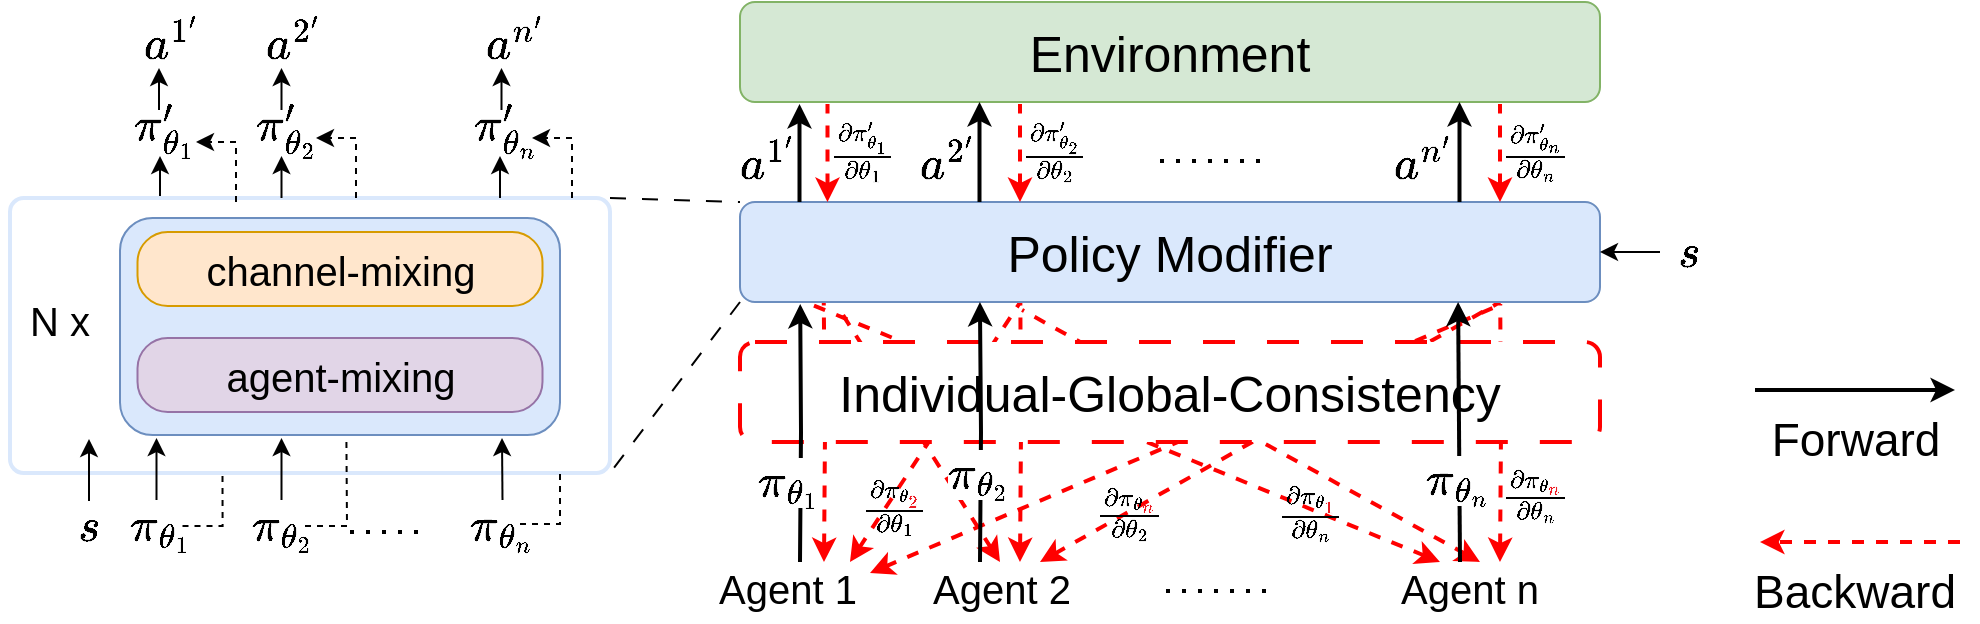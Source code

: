 <mxfile version="22.1.2" type="github">
  <diagram name="Page-1" id="nnHE7nX3uxUn4l1VIvUQ">
    <mxGraphModel dx="2214" dy="891" grid="1" gridSize="10" guides="1" tooltips="1" connect="1" arrows="1" fold="1" page="1" pageScale="1" pageWidth="850" pageHeight="1100" math="1" shadow="0">
      <root>
        <mxCell id="0" />
        <mxCell id="1" parent="0" />
        <mxCell id="qo67xkVb_f3bjXFK0P2n-1" style="edgeStyle=orthogonalEdgeStyle;rounded=0;orthogonalLoop=1;jettySize=auto;html=1;exitX=0.25;exitY=0;exitDx=0;exitDy=0;entryX=0.5;entryY=1;entryDx=0;entryDy=0;" edge="1" parent="1">
          <mxGeometry relative="1" as="geometry">
            <mxPoint x="-192" y="498" as="sourcePoint" />
            <mxPoint x="-190" y="477" as="targetPoint" />
          </mxGeometry>
        </mxCell>
        <mxCell id="qo67xkVb_f3bjXFK0P2n-2" value="" style="rounded=1;whiteSpace=wrap;html=1;arcSize=5;strokeColor=#DAE8FC;strokeWidth=2;" vertex="1" parent="1">
          <mxGeometry x="-265" y="498" width="300" height="137.5" as="geometry" />
        </mxCell>
        <mxCell id="qo67xkVb_f3bjXFK0P2n-3" style="edgeStyle=orthogonalEdgeStyle;rounded=0;orthogonalLoop=1;jettySize=auto;html=1;exitX=0.75;exitY=0;exitDx=0;exitDy=0;entryX=0.116;entryY=1;entryDx=0;entryDy=0;entryPerimeter=0;dashed=1;startArrow=classic;startFill=1;endArrow=none;endFill=0;strokeWidth=2;strokeColor=#FF0000;" edge="1" parent="1">
          <mxGeometry relative="1" as="geometry">
            <mxPoint x="142" y="680" as="sourcePoint" />
            <mxPoint x="141.88" y="550" as="targetPoint" />
          </mxGeometry>
        </mxCell>
        <mxCell id="qo67xkVb_f3bjXFK0P2n-4" style="rounded=0;orthogonalLoop=1;jettySize=auto;html=1;exitX=0.878;exitY=0.067;exitDx=0;exitDy=0;entryX=0.326;entryY=1;entryDx=0;entryDy=0;entryPerimeter=0;dashed=1;startArrow=classic;startFill=1;endArrow=none;endFill=0;strokeWidth=2;strokeColor=#FF0000;exitPerimeter=0;" edge="1" parent="1" source="qo67xkVb_f3bjXFK0P2n-44" target="qo67xkVb_f3bjXFK0P2n-17">
          <mxGeometry relative="1" as="geometry">
            <mxPoint x="175.5" y="632" as="sourcePoint" />
          </mxGeometry>
        </mxCell>
        <mxCell id="qo67xkVb_f3bjXFK0P2n-5" style="rounded=0;orthogonalLoop=1;jettySize=auto;html=1;exitX=1;exitY=0.25;exitDx=0;exitDy=0;entryX=0.881;entryY=1.04;entryDx=0;entryDy=0;entryPerimeter=0;dashed=1;startArrow=classic;startFill=1;endArrow=none;endFill=0;strokeWidth=2;strokeColor=#FF0000;" edge="1" parent="1" source="qo67xkVb_f3bjXFK0P2n-44" target="qo67xkVb_f3bjXFK0P2n-17">
          <mxGeometry relative="1" as="geometry">
            <mxPoint x="213" y="665" as="sourcePoint" />
          </mxGeometry>
        </mxCell>
        <mxCell id="qo67xkVb_f3bjXFK0P2n-6" style="edgeStyle=orthogonalEdgeStyle;rounded=0;orthogonalLoop=1;jettySize=auto;html=1;exitX=0.75;exitY=0;exitDx=0;exitDy=0;entryX=0.326;entryY=1;entryDx=0;entryDy=0;entryPerimeter=0;dashed=1;startArrow=classic;startFill=1;endArrow=none;endFill=0;strokeWidth=2;strokeColor=#FF0000;" edge="1" parent="1" target="qo67xkVb_f3bjXFK0P2n-17">
          <mxGeometry relative="1" as="geometry">
            <mxPoint x="240" y="680" as="sourcePoint" />
          </mxGeometry>
        </mxCell>
        <mxCell id="qo67xkVb_f3bjXFK0P2n-7" style="rounded=0;orthogonalLoop=1;jettySize=auto;html=1;exitX=0.5;exitY=0;exitDx=0;exitDy=0;entryX=0.116;entryY=1.08;entryDx=0;entryDy=0;entryPerimeter=0;dashed=1;endArrow=none;endFill=0;startArrow=classic;startFill=1;strokeWidth=2;strokeColor=#FF0000;" edge="1" parent="1" target="qo67xkVb_f3bjXFK0P2n-17">
          <mxGeometry relative="1" as="geometry">
            <mxPoint x="230" y="680" as="sourcePoint" />
          </mxGeometry>
        </mxCell>
        <mxCell id="qo67xkVb_f3bjXFK0P2n-8" style="rounded=0;orthogonalLoop=1;jettySize=auto;html=1;exitX=1;exitY=0;exitDx=0;exitDy=0;dashed=1;endArrow=none;endFill=0;startArrow=classic;startFill=1;strokeWidth=2;strokeColor=#FF0000;" edge="1" parent="1">
          <mxGeometry relative="1" as="geometry">
            <mxPoint x="480" y="550" as="targetPoint" />
            <mxPoint x="250" y="680" as="sourcePoint" />
          </mxGeometry>
        </mxCell>
        <mxCell id="qo67xkVb_f3bjXFK0P2n-9" style="edgeStyle=orthogonalEdgeStyle;rounded=0;orthogonalLoop=1;jettySize=auto;html=1;exitX=0.75;exitY=0;exitDx=0;exitDy=0;entryX=0.884;entryY=1.02;entryDx=0;entryDy=0;entryPerimeter=0;dashed=1;startArrow=classic;startFill=1;endArrow=none;endFill=0;strokeWidth=2;strokeColor=#FF0000;" edge="1" parent="1" target="qo67xkVb_f3bjXFK0P2n-17">
          <mxGeometry relative="1" as="geometry">
            <mxPoint x="480" y="680" as="sourcePoint" />
          </mxGeometry>
        </mxCell>
        <mxCell id="qo67xkVb_f3bjXFK0P2n-10" style="rounded=0;orthogonalLoop=1;jettySize=auto;html=1;exitX=0;exitY=0;exitDx=0;exitDy=0;entryX=0.07;entryY=0.98;entryDx=0;entryDy=0;entryPerimeter=0;startArrow=classic;startFill=1;endArrow=none;endFill=0;dashed=1;strokeWidth=2;strokeColor=#FF0000;" edge="1" parent="1" target="qo67xkVb_f3bjXFK0P2n-17">
          <mxGeometry relative="1" as="geometry">
            <mxPoint x="450" y="680" as="sourcePoint" />
          </mxGeometry>
        </mxCell>
        <mxCell id="qo67xkVb_f3bjXFK0P2n-11" style="rounded=0;orthogonalLoop=1;jettySize=auto;html=1;exitX=0.5;exitY=0;exitDx=0;exitDy=0;entryX=0.328;entryY=1.08;entryDx=0;entryDy=0;entryPerimeter=0;endArrow=none;endFill=0;startArrow=classic;startFill=1;dashed=1;strokeWidth=2;strokeColor=#FF0000;" edge="1" parent="1" target="qo67xkVb_f3bjXFK0P2n-17">
          <mxGeometry relative="1" as="geometry">
            <mxPoint x="470" y="680" as="sourcePoint" />
          </mxGeometry>
        </mxCell>
        <mxCell id="qo67xkVb_f3bjXFK0P2n-12" style="edgeStyle=orthogonalEdgeStyle;rounded=0;orthogonalLoop=1;jettySize=auto;html=1;exitX=1;exitY=0.25;exitDx=0;exitDy=0;entryX=0;entryY=0.25;entryDx=0;entryDy=0;strokeWidth=2;" edge="1" parent="1">
          <mxGeometry relative="1" as="geometry">
            <mxPoint x="607.5" y="594" as="sourcePoint" />
            <mxPoint x="707.5" y="594" as="targetPoint" />
          </mxGeometry>
        </mxCell>
        <mxCell id="qo67xkVb_f3bjXFK0P2n-13" value="&lt;font style=&quot;font-size: 23px;&quot;&gt;Forward&lt;/font&gt;" style="text;html=1;strokeColor=none;fillColor=none;align=center;verticalAlign=middle;whiteSpace=wrap;rounded=0;fontSize=23;" vertex="1" parent="1">
          <mxGeometry x="617.5" y="604" width="80" height="30" as="geometry" />
        </mxCell>
        <mxCell id="qo67xkVb_f3bjXFK0P2n-14" style="edgeStyle=orthogonalEdgeStyle;rounded=0;orthogonalLoop=1;jettySize=auto;html=1;exitX=0;exitY=0.75;exitDx=0;exitDy=0;entryX=1;entryY=0.75;entryDx=0;entryDy=0;strokeColor=#FF0000;dashed=1;strokeWidth=2;" edge="1" parent="1">
          <mxGeometry relative="1" as="geometry">
            <mxPoint x="710" y="670" as="sourcePoint" />
            <mxPoint x="610" y="670" as="targetPoint" />
          </mxGeometry>
        </mxCell>
        <mxCell id="qo67xkVb_f3bjXFK0P2n-15" value="&lt;font style=&quot;font-size: 23px;&quot;&gt;Backward&lt;/font&gt;" style="text;html=1;strokeColor=none;fillColor=none;align=center;verticalAlign=middle;whiteSpace=wrap;rounded=0;" vertex="1" parent="1">
          <mxGeometry x="600" y="680" width="115" height="30" as="geometry" />
        </mxCell>
        <mxCell id="qo67xkVb_f3bjXFK0P2n-16" style="rounded=0;orthogonalLoop=1;jettySize=auto;html=1;exitX=0;exitY=1;exitDx=0;exitDy=0;entryX=1;entryY=1;entryDx=0;entryDy=0;dashed=1;dashPattern=8 8;endArrow=none;endFill=0;strokeWidth=1;" edge="1" parent="1" source="qo67xkVb_f3bjXFK0P2n-17" target="qo67xkVb_f3bjXFK0P2n-2">
          <mxGeometry relative="1" as="geometry" />
        </mxCell>
        <mxCell id="qo67xkVb_f3bjXFK0P2n-17" value="&lt;font style=&quot;font-size: 25px;&quot;&gt;Policy Modifier&lt;/font&gt;" style="rounded=1;whiteSpace=wrap;html=1;fillColor=#dae8fc;strokeColor=#6c8ebf;" vertex="1" parent="1">
          <mxGeometry x="100" y="500" width="430" height="50" as="geometry" />
        </mxCell>
        <mxCell id="qo67xkVb_f3bjXFK0P2n-18" value="\( \frac{\partial\pi_{\theta _1}&#39;}{\partial\theta _1} \)" style="text;html=1;strokeColor=none;fillColor=none;align=center;verticalAlign=middle;whiteSpace=wrap;rounded=0;fontSize=15;fontColor=#000000;" vertex="1" parent="1">
          <mxGeometry x="153" y="460" width="17" height="30" as="geometry" />
        </mxCell>
        <mxCell id="qo67xkVb_f3bjXFK0P2n-19" style="rounded=0;orthogonalLoop=1;jettySize=auto;html=1;exitX=1;exitY=0;exitDx=0;exitDy=0;entryX=0;entryY=0;entryDx=0;entryDy=0;dashed=1;dashPattern=8 8;endArrow=none;endFill=0;" edge="1" parent="1" source="qo67xkVb_f3bjXFK0P2n-2" target="qo67xkVb_f3bjXFK0P2n-17">
          <mxGeometry relative="1" as="geometry" />
        </mxCell>
        <mxCell id="qo67xkVb_f3bjXFK0P2n-20" value="\( \pi_{\theta _{1}}&amp;nbsp; &amp;nbsp;\)" style="text;html=1;strokeColor=none;fillColor=none;align=center;verticalAlign=middle;whiteSpace=wrap;rounded=0;fontSize=20;" vertex="1" parent="1">
          <mxGeometry x="-201.25" y="649" width="22.5" height="26" as="geometry" />
        </mxCell>
        <mxCell id="qo67xkVb_f3bjXFK0P2n-21" style="edgeStyle=orthogonalEdgeStyle;rounded=0;orthogonalLoop=1;jettySize=auto;html=1;exitX=1;exitY=0.5;exitDx=0;exitDy=0;entryX=0.56;entryY=0.995;entryDx=0;entryDy=0;entryPerimeter=0;endArrow=none;endFill=0;dashed=1;" edge="1" parent="1" source="qo67xkVb_f3bjXFK0P2n-22">
          <mxGeometry relative="1" as="geometry">
            <mxPoint x="-97" y="588.812" as="targetPoint" />
          </mxGeometry>
        </mxCell>
        <mxCell id="qo67xkVb_f3bjXFK0P2n-22" value="\( \pi_{\theta _{2}}&lt;br&gt;&amp;nbsp; \)" style="text;html=1;strokeColor=none;fillColor=none;align=center;verticalAlign=middle;whiteSpace=wrap;rounded=0;fontSize=20;" vertex="1" parent="1">
          <mxGeometry x="-140" y="649" width="22.5" height="26" as="geometry" />
        </mxCell>
        <mxCell id="qo67xkVb_f3bjXFK0P2n-23" style="edgeStyle=orthogonalEdgeStyle;rounded=0;orthogonalLoop=1;jettySize=auto;html=1;exitX=0.5;exitY=0;exitDx=0;exitDy=0;entryX=0.9;entryY=0.973;entryDx=0;entryDy=0;entryPerimeter=0;" edge="1" parent="1" source="qo67xkVb_f3bjXFK0P2n-24">
          <mxGeometry relative="1" as="geometry">
            <mxPoint x="-19" y="618.001" as="targetPoint" />
          </mxGeometry>
        </mxCell>
        <mxCell id="qo67xkVb_f3bjXFK0P2n-24" value="\( \pi_{\theta _{n}}&lt;br&gt;&amp;nbsp; \)" style="text;html=1;strokeColor=none;fillColor=none;align=center;verticalAlign=middle;whiteSpace=wrap;rounded=0;fontSize=20;" vertex="1" parent="1">
          <mxGeometry x="-30" y="649" width="22.5" height="26" as="geometry" />
        </mxCell>
        <mxCell id="qo67xkVb_f3bjXFK0P2n-25" value="" style="endArrow=none;dashed=1;html=1;dashPattern=1 3;strokeWidth=2;rounded=0;" edge="1" parent="1">
          <mxGeometry width="50" height="50" relative="1" as="geometry">
            <mxPoint x="-95" y="665" as="sourcePoint" />
            <mxPoint x="-55" y="665" as="targetPoint" />
          </mxGeometry>
        </mxCell>
        <mxCell id="qo67xkVb_f3bjXFK0P2n-26" value="" style="rounded=1;whiteSpace=wrap;html=1;fillColor=#dae8fc;strokeColor=#6c8ebf;fontSize=20;" vertex="1" parent="1">
          <mxGeometry x="-210" y="508" width="220" height="108.5" as="geometry" />
        </mxCell>
        <mxCell id="qo67xkVb_f3bjXFK0P2n-27" value="channel-mixing" style="rounded=1;whiteSpace=wrap;html=1;fillColor=#ffe6cc;strokeColor=#d79b00;fontSize=20;arcSize=41;" vertex="1" parent="1">
          <mxGeometry x="-201.25" y="515" width="202.5" height="37" as="geometry" />
        </mxCell>
        <mxCell id="qo67xkVb_f3bjXFK0P2n-28" value="agent-mixing" style="rounded=1;whiteSpace=wrap;html=1;fillColor=#e1d5e7;strokeColor=#9673a6;fontSize=20;arcSize=41;" vertex="1" parent="1">
          <mxGeometry x="-201.25" y="568" width="202.5" height="37" as="geometry" />
        </mxCell>
        <mxCell id="qo67xkVb_f3bjXFK0P2n-29" value="&lt;font style=&quot;font-size: 20px;&quot;&gt;N x&lt;/font&gt;" style="text;html=1;strokeColor=none;fillColor=none;align=center;verticalAlign=middle;whiteSpace=wrap;rounded=0;" vertex="1" parent="1">
          <mxGeometry x="-270" y="544" width="60" height="30" as="geometry" />
        </mxCell>
        <mxCell id="qo67xkVb_f3bjXFK0P2n-30" value="&lt;span style=&quot;font-size: 25px;&quot;&gt;Environment&lt;/span&gt;" style="rounded=1;whiteSpace=wrap;html=1;fillColor=#d5e8d4;strokeColor=#82b366;" vertex="1" parent="1">
          <mxGeometry x="100" y="400" width="430" height="50" as="geometry" />
        </mxCell>
        <mxCell id="qo67xkVb_f3bjXFK0P2n-31" value="&lt;span style=&quot;color: rgb(0, 0, 0); font-family: Helvetica; font-size: 20px; font-style: normal; font-variant-ligatures: normal; font-variant-caps: normal; font-weight: 400; letter-spacing: normal; orphans: 2; text-align: center; text-indent: 0px; text-transform: none; widows: 2; word-spacing: 0px; -webkit-text-stroke-width: 0px; background-color: rgb(255, 255, 255); text-decoration-thickness: initial; text-decoration-style: initial; text-decoration-color: initial; float: none; display: inline !important;&quot;&gt;\( a^{1&#39;} \)&lt;/span&gt;" style="text;whiteSpace=wrap;html=1;" vertex="1" parent="1">
          <mxGeometry x="98" y="460" width="20" height="40" as="geometry" />
        </mxCell>
        <mxCell id="qo67xkVb_f3bjXFK0P2n-32" style="edgeStyle=orthogonalEdgeStyle;rounded=0;orthogonalLoop=1;jettySize=auto;html=1;exitX=0.25;exitY=0;exitDx=0;exitDy=0;entryX=0.07;entryY=1.02;entryDx=0;entryDy=0;entryPerimeter=0;strokeWidth=2;" edge="1" parent="1">
          <mxGeometry relative="1" as="geometry">
            <mxPoint x="129.75" y="451" as="targetPoint" />
            <mxPoint x="129.75" y="500" as="sourcePoint" />
          </mxGeometry>
        </mxCell>
        <mxCell id="qo67xkVb_f3bjXFK0P2n-33" style="edgeStyle=orthogonalEdgeStyle;rounded=0;orthogonalLoop=1;jettySize=auto;html=1;exitX=0.25;exitY=0;exitDx=0;exitDy=0;entryX=0.279;entryY=1;entryDx=0;entryDy=0;entryPerimeter=0;strokeWidth=2;" edge="1" parent="1">
          <mxGeometry relative="1" as="geometry">
            <mxPoint x="219.75" y="500" as="sourcePoint" />
            <mxPoint x="219.75" y="450" as="targetPoint" />
          </mxGeometry>
        </mxCell>
        <mxCell id="qo67xkVb_f3bjXFK0P2n-34" style="edgeStyle=orthogonalEdgeStyle;rounded=0;orthogonalLoop=1;jettySize=auto;html=1;exitX=0.25;exitY=0;exitDx=0;exitDy=0;entryX=0.835;entryY=1;entryDx=0;entryDy=0;entryPerimeter=0;strokeWidth=2;" edge="1" parent="1">
          <mxGeometry relative="1" as="geometry">
            <mxPoint x="459.75" y="500" as="sourcePoint" />
            <mxPoint x="459.75" y="450" as="targetPoint" />
          </mxGeometry>
        </mxCell>
        <mxCell id="qo67xkVb_f3bjXFK0P2n-35" value="&lt;span style=&quot;color: rgb(0, 0, 0); font-family: Helvetica; font-size: 20px; font-style: normal; font-variant-ligatures: normal; font-variant-caps: normal; font-weight: 400; letter-spacing: normal; orphans: 2; text-align: center; text-indent: 0px; text-transform: none; widows: 2; word-spacing: 0px; -webkit-text-stroke-width: 0px; background-color: rgb(255, 255, 255); text-decoration-thickness: initial; text-decoration-style: initial; text-decoration-color: initial; float: none; display: inline !important;&quot;&gt;\( a^{2&#39;} \)&lt;/span&gt;" style="text;whiteSpace=wrap;html=1;" vertex="1" parent="1">
          <mxGeometry x="188" y="460" width="20" height="40" as="geometry" />
        </mxCell>
        <mxCell id="qo67xkVb_f3bjXFK0P2n-36" value="&lt;span style=&quot;color: rgb(0, 0, 0); font-family: Helvetica; font-size: 20px; font-style: normal; font-variant-ligatures: normal; font-variant-caps: normal; font-weight: 400; letter-spacing: normal; orphans: 2; text-align: center; text-indent: 0px; text-transform: none; widows: 2; word-spacing: 0px; -webkit-text-stroke-width: 0px; background-color: rgb(255, 255, 255); text-decoration-thickness: initial; text-decoration-style: initial; text-decoration-color: initial; float: none; display: inline !important;&quot;&gt;\( a^{n&#39;} \)&lt;/span&gt;" style="text;whiteSpace=wrap;html=1;" vertex="1" parent="1">
          <mxGeometry x="425" y="460" width="20" height="40" as="geometry" />
        </mxCell>
        <mxCell id="qo67xkVb_f3bjXFK0P2n-37" value="" style="endArrow=none;dashed=1;html=1;dashPattern=1 3;strokeWidth=2;rounded=0;" edge="1" parent="1">
          <mxGeometry width="50" height="50" relative="1" as="geometry">
            <mxPoint x="310" y="479.5" as="sourcePoint" />
            <mxPoint x="360" y="479.5" as="targetPoint" />
          </mxGeometry>
        </mxCell>
        <mxCell id="qo67xkVb_f3bjXFK0P2n-38" value="" style="endArrow=none;dashed=1;html=1;dashPattern=1 3;strokeWidth=2;rounded=0;" edge="1" parent="1">
          <mxGeometry width="50" height="50" relative="1" as="geometry">
            <mxPoint x="313" y="694.5" as="sourcePoint" />
            <mxPoint x="363" y="694.5" as="targetPoint" />
          </mxGeometry>
        </mxCell>
        <mxCell id="qo67xkVb_f3bjXFK0P2n-39" style="edgeStyle=orthogonalEdgeStyle;rounded=0;orthogonalLoop=1;jettySize=auto;html=1;exitX=0.25;exitY=0;exitDx=0;exitDy=0;entryX=0.07;entryY=1.02;entryDx=0;entryDy=0;entryPerimeter=0;strokeWidth=2;dashed=1;strokeColor=#FF0000;startArrow=classic;startFill=1;endArrow=none;endFill=0;" edge="1" parent="1">
          <mxGeometry relative="1" as="geometry">
            <mxPoint x="143.75" y="451" as="targetPoint" />
            <mxPoint x="143.75" y="500" as="sourcePoint" />
          </mxGeometry>
        </mxCell>
        <mxCell id="qo67xkVb_f3bjXFK0P2n-40" value="\( \frac{\partial\pi_{\theta _2}&#39;}{\partial\theta _2} \)" style="text;html=1;strokeColor=none;fillColor=none;align=center;verticalAlign=middle;whiteSpace=wrap;rounded=0;fontSize=15;fontColor=#000000;" vertex="1" parent="1">
          <mxGeometry x="249.25" y="460" width="17" height="30" as="geometry" />
        </mxCell>
        <mxCell id="qo67xkVb_f3bjXFK0P2n-41" style="edgeStyle=orthogonalEdgeStyle;rounded=0;orthogonalLoop=1;jettySize=auto;html=1;exitX=0.25;exitY=0;exitDx=0;exitDy=0;entryX=0.07;entryY=1.02;entryDx=0;entryDy=0;entryPerimeter=0;strokeWidth=2;dashed=1;strokeColor=#FF0000;startArrow=classic;startFill=1;endArrow=none;endFill=0;" edge="1" parent="1">
          <mxGeometry relative="1" as="geometry">
            <mxPoint x="240" y="451" as="targetPoint" />
            <mxPoint x="240" y="500" as="sourcePoint" />
          </mxGeometry>
        </mxCell>
        <mxCell id="qo67xkVb_f3bjXFK0P2n-42" value="\( \frac{\partial\pi_{\theta _n}&#39;}{\partial\theta _n} \)" style="text;html=1;strokeColor=none;fillColor=none;align=center;verticalAlign=middle;whiteSpace=wrap;rounded=0;fontSize=15;fontColor=#000000;" vertex="1" parent="1">
          <mxGeometry x="489.25" y="460" width="17" height="30" as="geometry" />
        </mxCell>
        <mxCell id="qo67xkVb_f3bjXFK0P2n-43" style="edgeStyle=orthogonalEdgeStyle;rounded=0;orthogonalLoop=1;jettySize=auto;html=1;exitX=0.25;exitY=0;exitDx=0;exitDy=0;entryX=0.07;entryY=1.02;entryDx=0;entryDy=0;entryPerimeter=0;strokeWidth=2;dashed=1;strokeColor=#FF0000;startArrow=classic;startFill=1;endArrow=none;endFill=0;" edge="1" parent="1">
          <mxGeometry relative="1" as="geometry">
            <mxPoint x="480" y="451" as="targetPoint" />
            <mxPoint x="480" y="500" as="sourcePoint" />
          </mxGeometry>
        </mxCell>
        <mxCell id="qo67xkVb_f3bjXFK0P2n-44" value="&lt;font style=&quot;font-size: 20px;&quot;&gt;Agent 1&lt;/font&gt;" style="text;html=1;strokeColor=none;fillColor=none;align=center;verticalAlign=middle;whiteSpace=wrap;rounded=0;" vertex="1" parent="1">
          <mxGeometry x="83" y="678" width="82" height="30" as="geometry" />
        </mxCell>
        <mxCell id="qo67xkVb_f3bjXFK0P2n-45" value="&lt;font style=&quot;font-size: 20px;&quot;&gt;Agent 2&lt;/font&gt;" style="text;html=1;strokeColor=none;fillColor=none;align=center;verticalAlign=middle;whiteSpace=wrap;rounded=0;" vertex="1" parent="1">
          <mxGeometry x="190" y="678" width="82" height="30" as="geometry" />
        </mxCell>
        <mxCell id="qo67xkVb_f3bjXFK0P2n-46" value="&lt;font style=&quot;font-size: 20px;&quot;&gt;Agent n&lt;/font&gt;" style="text;html=1;strokeColor=none;fillColor=none;align=center;verticalAlign=middle;whiteSpace=wrap;rounded=0;" vertex="1" parent="1">
          <mxGeometry x="424.25" y="678" width="82" height="30" as="geometry" />
        </mxCell>
        <mxCell id="qo67xkVb_f3bjXFK0P2n-47" style="edgeStyle=orthogonalEdgeStyle;rounded=0;orthogonalLoop=1;jettySize=auto;html=1;exitX=0.5;exitY=0;exitDx=0;exitDy=0;entryX=0.9;entryY=0.973;entryDx=0;entryDy=0;entryPerimeter=0;" edge="1" parent="1">
          <mxGeometry relative="1" as="geometry">
            <mxPoint x="-129.25" y="649" as="sourcePoint" />
            <mxPoint x="-129.25" y="618" as="targetPoint" />
          </mxGeometry>
        </mxCell>
        <mxCell id="qo67xkVb_f3bjXFK0P2n-48" style="edgeStyle=orthogonalEdgeStyle;rounded=0;orthogonalLoop=1;jettySize=auto;html=1;exitX=0.5;exitY=0;exitDx=0;exitDy=0;entryX=0.9;entryY=0.973;entryDx=0;entryDy=0;entryPerimeter=0;" edge="1" parent="1">
          <mxGeometry relative="1" as="geometry">
            <mxPoint x="-191.75" y="649" as="sourcePoint" />
            <mxPoint x="-191.75" y="618" as="targetPoint" />
          </mxGeometry>
        </mxCell>
        <mxCell id="qo67xkVb_f3bjXFK0P2n-49" value="\(s \)" style="text;html=1;strokeColor=none;fillColor=none;align=center;verticalAlign=middle;whiteSpace=wrap;rounded=0;fontSize=20;fontColor=#000000;" vertex="1" parent="1">
          <mxGeometry x="-240" y="647" width="30" height="30" as="geometry" />
        </mxCell>
        <mxCell id="qo67xkVb_f3bjXFK0P2n-50" style="edgeStyle=orthogonalEdgeStyle;rounded=0;orthogonalLoop=1;jettySize=auto;html=1;exitX=0;exitY=0.5;exitDx=0;exitDy=0;entryX=1;entryY=0.5;entryDx=0;entryDy=0;" edge="1" parent="1" source="qo67xkVb_f3bjXFK0P2n-51" target="qo67xkVb_f3bjXFK0P2n-17">
          <mxGeometry relative="1" as="geometry" />
        </mxCell>
        <mxCell id="qo67xkVb_f3bjXFK0P2n-51" value="\(s \)" style="text;html=1;strokeColor=none;fillColor=none;align=center;verticalAlign=middle;whiteSpace=wrap;rounded=0;fontSize=20;fontColor=#000000;" vertex="1" parent="1">
          <mxGeometry x="560" y="510" width="30" height="30" as="geometry" />
        </mxCell>
        <mxCell id="qo67xkVb_f3bjXFK0P2n-52" value="\( \pi_{\theta _{1}}&#39;&amp;nbsp; &amp;nbsp;\)" style="text;html=1;strokeColor=none;fillColor=none;align=center;verticalAlign=middle;whiteSpace=wrap;rounded=0;fontSize=20;" vertex="1" parent="1">
          <mxGeometry x="-199.25" y="451" width="22.5" height="26" as="geometry" />
        </mxCell>
        <mxCell id="qo67xkVb_f3bjXFK0P2n-53" value="\( \pi_{\theta _{2}}&#39;&lt;br&gt;&amp;nbsp; \)" style="text;html=1;strokeColor=none;fillColor=none;align=center;verticalAlign=middle;whiteSpace=wrap;rounded=0;fontSize=20;" vertex="1" parent="1">
          <mxGeometry x="-138" y="451" width="22.5" height="26" as="geometry" />
        </mxCell>
        <mxCell id="qo67xkVb_f3bjXFK0P2n-54" value="\( \pi_{\theta _{n}}&#39;&lt;br&gt;&amp;nbsp; \)" style="text;html=1;strokeColor=none;fillColor=none;align=center;verticalAlign=middle;whiteSpace=wrap;rounded=0;fontSize=20;" vertex="1" parent="1">
          <mxGeometry x="-28" y="451" width="22.5" height="26" as="geometry" />
        </mxCell>
        <mxCell id="qo67xkVb_f3bjXFK0P2n-55" style="edgeStyle=orthogonalEdgeStyle;rounded=0;orthogonalLoop=1;jettySize=auto;html=1;exitX=0.25;exitY=0;exitDx=0;exitDy=0;entryX=0.5;entryY=1;entryDx=0;entryDy=0;" edge="1" parent="1">
          <mxGeometry relative="1" as="geometry">
            <mxPoint x="-129.25" y="498" as="sourcePoint" />
            <mxPoint x="-129.25" y="477" as="targetPoint" />
          </mxGeometry>
        </mxCell>
        <mxCell id="qo67xkVb_f3bjXFK0P2n-56" style="edgeStyle=orthogonalEdgeStyle;rounded=0;orthogonalLoop=1;jettySize=auto;html=1;exitX=0.25;exitY=0;exitDx=0;exitDy=0;entryX=0.5;entryY=1;entryDx=0;entryDy=0;" edge="1" parent="1">
          <mxGeometry relative="1" as="geometry">
            <mxPoint x="-20" y="498" as="sourcePoint" />
            <mxPoint x="-20" y="477" as="targetPoint" />
          </mxGeometry>
        </mxCell>
        <mxCell id="qo67xkVb_f3bjXFK0P2n-57" style="edgeStyle=orthogonalEdgeStyle;rounded=0;orthogonalLoop=1;jettySize=auto;html=1;endArrow=classic;endFill=1;fillColor=#fff2cc;strokeColor=#000000;dashed=1;" edge="1" parent="1">
          <mxGeometry relative="1" as="geometry">
            <mxPoint x="-92" y="498" as="sourcePoint" />
            <mxPoint x="-112" y="468" as="targetPoint" />
            <Array as="points">
              <mxPoint x="-92" y="488" />
              <mxPoint x="-92" y="488" />
            </Array>
          </mxGeometry>
        </mxCell>
        <mxCell id="qo67xkVb_f3bjXFK0P2n-58" style="edgeStyle=orthogonalEdgeStyle;rounded=0;orthogonalLoop=1;jettySize=auto;html=1;endArrow=classic;endFill=1;fillColor=#fff2cc;strokeColor=#000000;dashed=1;" edge="1" parent="1">
          <mxGeometry relative="1" as="geometry">
            <mxPoint x="16" y="498" as="sourcePoint" />
            <mxPoint x="-4" y="468" as="targetPoint" />
            <Array as="points">
              <mxPoint x="16" y="488" />
              <mxPoint x="16" y="488" />
            </Array>
          </mxGeometry>
        </mxCell>
        <mxCell id="qo67xkVb_f3bjXFK0P2n-59" style="edgeStyle=orthogonalEdgeStyle;rounded=0;orthogonalLoop=1;jettySize=auto;html=1;exitX=1;exitY=0.5;exitDx=0;exitDy=0;entryX=0.56;entryY=0.995;entryDx=0;entryDy=0;entryPerimeter=0;endArrow=none;endFill=0;dashed=1;" edge="1" parent="1">
          <mxGeometry relative="1" as="geometry">
            <mxPoint x="-10" y="661" as="sourcePoint" />
            <mxPoint x="10" y="635" as="targetPoint" />
          </mxGeometry>
        </mxCell>
        <mxCell id="qo67xkVb_f3bjXFK0P2n-60" style="edgeStyle=orthogonalEdgeStyle;rounded=0;orthogonalLoop=1;jettySize=auto;html=1;exitX=1;exitY=0.5;exitDx=0;exitDy=0;entryX=0.56;entryY=0.995;entryDx=0;entryDy=0;entryPerimeter=0;endArrow=none;endFill=0;dashed=1;" edge="1" parent="1">
          <mxGeometry relative="1" as="geometry">
            <mxPoint x="-178.75" y="662" as="sourcePoint" />
            <mxPoint x="-158.75" y="636" as="targetPoint" />
          </mxGeometry>
        </mxCell>
        <mxCell id="qo67xkVb_f3bjXFK0P2n-61" style="edgeStyle=orthogonalEdgeStyle;rounded=0;orthogonalLoop=1;jettySize=auto;html=1;endArrow=classic;endFill=1;fillColor=#fff2cc;strokeColor=#000000;dashed=1;" edge="1" parent="1">
          <mxGeometry relative="1" as="geometry">
            <mxPoint x="-152" y="500" as="sourcePoint" />
            <mxPoint x="-172" y="470" as="targetPoint" />
            <Array as="points">
              <mxPoint x="-152" y="490" />
              <mxPoint x="-152" y="490" />
            </Array>
          </mxGeometry>
        </mxCell>
        <mxCell id="qo67xkVb_f3bjXFK0P2n-62" value="&lt;span style=&quot;color: rgb(0, 0, 0); font-family: Helvetica; font-size: 20px; font-style: normal; font-variant-ligatures: normal; font-variant-caps: normal; font-weight: 400; letter-spacing: normal; orphans: 2; text-align: center; text-indent: 0px; text-transform: none; widows: 2; word-spacing: 0px; -webkit-text-stroke-width: 0px; background-color: rgb(255, 255, 255); text-decoration-thickness: initial; text-decoration-style: initial; text-decoration-color: initial; float: none; display: inline !important;&quot;&gt;\( a^{1&#39;} \)&lt;/span&gt;" style="text;whiteSpace=wrap;html=1;" vertex="1" parent="1">
          <mxGeometry x="-200" y="400" width="20" height="40" as="geometry" />
        </mxCell>
        <mxCell id="qo67xkVb_f3bjXFK0P2n-63" value="&lt;span style=&quot;color: rgb(0, 0, 0); font-family: Helvetica; font-size: 20px; font-style: normal; font-variant-ligatures: normal; font-variant-caps: normal; font-weight: 400; letter-spacing: normal; orphans: 2; text-align: center; text-indent: 0px; text-transform: none; widows: 2; word-spacing: 0px; -webkit-text-stroke-width: 0px; background-color: rgb(255, 255, 255); text-decoration-thickness: initial; text-decoration-style: initial; text-decoration-color: initial; float: none; display: inline !important;&quot;&gt;\( a^{2&#39;} \)&lt;/span&gt;" style="text;whiteSpace=wrap;html=1;" vertex="1" parent="1">
          <mxGeometry x="-138.75" y="400" width="20" height="40" as="geometry" />
        </mxCell>
        <mxCell id="qo67xkVb_f3bjXFK0P2n-64" value="&lt;span style=&quot;color: rgb(0, 0, 0); font-family: Helvetica; font-size: 20px; font-style: normal; font-variant-ligatures: normal; font-variant-caps: normal; font-weight: 400; letter-spacing: normal; orphans: 2; text-align: center; text-indent: 0px; text-transform: none; widows: 2; word-spacing: 0px; -webkit-text-stroke-width: 0px; background-color: rgb(255, 255, 255); text-decoration-thickness: initial; text-decoration-style: initial; text-decoration-color: initial; float: none; display: inline !important;&quot;&gt;\( a^{n&#39;} \)&lt;/span&gt;" style="text;whiteSpace=wrap;html=1;" vertex="1" parent="1">
          <mxGeometry x="-28.75" y="400" width="20" height="40" as="geometry" />
        </mxCell>
        <mxCell id="qo67xkVb_f3bjXFK0P2n-65" style="edgeStyle=orthogonalEdgeStyle;rounded=0;orthogonalLoop=1;jettySize=auto;html=1;exitX=0.25;exitY=0;exitDx=0;exitDy=0;entryX=0.5;entryY=1;entryDx=0;entryDy=0;" edge="1" parent="1">
          <mxGeometry relative="1" as="geometry">
            <mxPoint x="-190.5" y="454" as="sourcePoint" />
            <mxPoint x="-190.5" y="433" as="targetPoint" />
          </mxGeometry>
        </mxCell>
        <mxCell id="qo67xkVb_f3bjXFK0P2n-66" style="edgeStyle=orthogonalEdgeStyle;rounded=0;orthogonalLoop=1;jettySize=auto;html=1;exitX=0.25;exitY=0;exitDx=0;exitDy=0;entryX=0.5;entryY=1;entryDx=0;entryDy=0;" edge="1" parent="1">
          <mxGeometry relative="1" as="geometry">
            <mxPoint x="-129.25" y="454" as="sourcePoint" />
            <mxPoint x="-129.25" y="433" as="targetPoint" />
          </mxGeometry>
        </mxCell>
        <mxCell id="qo67xkVb_f3bjXFK0P2n-67" style="edgeStyle=orthogonalEdgeStyle;rounded=0;orthogonalLoop=1;jettySize=auto;html=1;exitX=0.25;exitY=0;exitDx=0;exitDy=0;entryX=0.5;entryY=1;entryDx=0;entryDy=0;" edge="1" parent="1">
          <mxGeometry relative="1" as="geometry">
            <mxPoint x="-19.25" y="454" as="sourcePoint" />
            <mxPoint x="-19.25" y="433" as="targetPoint" />
          </mxGeometry>
        </mxCell>
        <mxCell id="qo67xkVb_f3bjXFK0P2n-68" value="&lt;font style=&quot;font-size: 25px;&quot;&gt;Individual-Global-Consistency&lt;/font&gt;" style="rounded=1;whiteSpace=wrap;html=1;fillColor=default;strokeColor=#FF0000;dashed=1;dashPattern=8 8;strokeWidth=2;" vertex="1" parent="1">
          <mxGeometry x="100" y="570" width="430" height="50" as="geometry" />
        </mxCell>
        <mxCell id="qo67xkVb_f3bjXFK0P2n-69" style="edgeStyle=orthogonalEdgeStyle;rounded=0;orthogonalLoop=1;jettySize=auto;html=1;exitX=0.25;exitY=0;exitDx=0;exitDy=0;entryX=0.07;entryY=1.02;entryDx=0;entryDy=0;entryPerimeter=0;strokeWidth=2;" edge="1" parent="1" target="qo67xkVb_f3bjXFK0P2n-17">
          <mxGeometry relative="1" as="geometry">
            <mxPoint x="130" y="560" as="targetPoint" />
            <mxPoint x="130" y="680" as="sourcePoint" />
          </mxGeometry>
        </mxCell>
        <mxCell id="qo67xkVb_f3bjXFK0P2n-70" value="\( \pi_{\theta _{1}}&amp;nbsp; \)" style="edgeLabel;html=1;align=center;verticalAlign=middle;resizable=0;points=[];fontSize=20;" vertex="1" connectable="0" parent="qo67xkVb_f3bjXFK0P2n-69">
          <mxGeometry x="0.249" y="1" relative="1" as="geometry">
            <mxPoint x="-5" y="40" as="offset" />
          </mxGeometry>
        </mxCell>
        <mxCell id="qo67xkVb_f3bjXFK0P2n-71" style="edgeStyle=orthogonalEdgeStyle;rounded=0;orthogonalLoop=1;jettySize=auto;html=1;exitX=0.25;exitY=0;exitDx=0;exitDy=0;entryX=0.279;entryY=1;entryDx=0;entryDy=0;entryPerimeter=0;strokeWidth=2;" edge="1" parent="1" target="qo67xkVb_f3bjXFK0P2n-17">
          <mxGeometry relative="1" as="geometry">
            <mxPoint x="220" y="680" as="sourcePoint" />
          </mxGeometry>
        </mxCell>
        <mxCell id="qo67xkVb_f3bjXFK0P2n-72" value="\( \pi_{\theta _{2}} \)" style="edgeLabel;html=1;align=center;verticalAlign=middle;resizable=0;points=[];fontSize=20;" vertex="1" connectable="0" parent="qo67xkVb_f3bjXFK0P2n-71">
          <mxGeometry x="0.231" y="-1" relative="1" as="geometry">
            <mxPoint x="-2" y="36" as="offset" />
          </mxGeometry>
        </mxCell>
        <mxCell id="qo67xkVb_f3bjXFK0P2n-73" style="edgeStyle=orthogonalEdgeStyle;rounded=0;orthogonalLoop=1;jettySize=auto;html=1;exitX=0.25;exitY=0;exitDx=0;exitDy=0;entryX=0.835;entryY=1;entryDx=0;entryDy=0;entryPerimeter=0;strokeWidth=2;" edge="1" parent="1" target="qo67xkVb_f3bjXFK0P2n-17">
          <mxGeometry relative="1" as="geometry">
            <mxPoint x="460" y="680" as="sourcePoint" />
            <Array as="points">
              <mxPoint x="459" y="680" />
            </Array>
          </mxGeometry>
        </mxCell>
        <mxCell id="qo67xkVb_f3bjXFK0P2n-74" value="\( \pi_{\theta _{n}}&amp;nbsp; \)" style="edgeLabel;html=1;align=center;verticalAlign=middle;resizable=0;points=[];fontSize=20;" vertex="1" connectable="0" parent="qo67xkVb_f3bjXFK0P2n-73">
          <mxGeometry x="0.236" y="2" relative="1" as="geometry">
            <mxPoint x="2" y="39" as="offset" />
          </mxGeometry>
        </mxCell>
        <mxCell id="qo67xkVb_f3bjXFK0P2n-75" value="\(\frac{\partial\pi_{\theta _{\color{Red} n}}}{\partial\theta _n} \)" style="text;html=1;strokeColor=none;fillColor=none;align=center;verticalAlign=middle;whiteSpace=wrap;rounded=0;fontSize=15;fontColor=#000000;" vertex="1" parent="1">
          <mxGeometry x="482.75" y="631.5" width="30" height="30" as="geometry" />
        </mxCell>
        <mxCell id="qo67xkVb_f3bjXFK0P2n-76" value="\(\frac{\partial\pi_{\theta _{\color{Red} n}}}{\partial\theta _2} \)" style="text;html=1;strokeColor=none;fillColor=none;align=center;verticalAlign=middle;whiteSpace=wrap;rounded=0;fontSize=15;fontColor=#000000;" vertex="1" parent="1">
          <mxGeometry x="280" y="641" width="30" height="30" as="geometry" />
        </mxCell>
        <mxCell id="qo67xkVb_f3bjXFK0P2n-77" value="\(\frac{\partial\pi_{\theta _{\color{Red} 1}}}{\partial\theta _n} \)" style="text;html=1;strokeColor=none;fillColor=none;align=center;verticalAlign=middle;whiteSpace=wrap;rounded=0;fontSize=15;fontColor=#000000;" vertex="1" parent="1">
          <mxGeometry x="370" y="641" width="30" height="30" as="geometry" />
        </mxCell>
        <mxCell id="qo67xkVb_f3bjXFK0P2n-78" style="edgeStyle=orthogonalEdgeStyle;rounded=0;orthogonalLoop=1;jettySize=auto;html=1;exitX=0.5;exitY=0;exitDx=0;exitDy=0;entryX=0.9;entryY=0.973;entryDx=0;entryDy=0;entryPerimeter=0;" edge="1" parent="1">
          <mxGeometry relative="1" as="geometry">
            <mxPoint x="-225.5" y="649.5" as="sourcePoint" />
            <mxPoint x="-225.5" y="618.5" as="targetPoint" />
          </mxGeometry>
        </mxCell>
        <mxCell id="qo67xkVb_f3bjXFK0P2n-79" value="\(\frac{\partial\pi_{\theta _{\color{Red} 2}}}{\partial\theta _1} \)" style="text;html=1;strokeColor=none;fillColor=none;align=center;verticalAlign=middle;whiteSpace=wrap;rounded=0;fontSize=15;fontColor=#000000;" vertex="1" parent="1">
          <mxGeometry x="162" y="637" width="30" height="30" as="geometry" />
        </mxCell>
      </root>
    </mxGraphModel>
  </diagram>
</mxfile>
